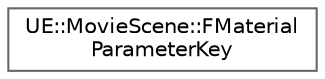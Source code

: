 digraph "Graphical Class Hierarchy"
{
 // INTERACTIVE_SVG=YES
 // LATEX_PDF_SIZE
  bgcolor="transparent";
  edge [fontname=Helvetica,fontsize=10,labelfontname=Helvetica,labelfontsize=10];
  node [fontname=Helvetica,fontsize=10,shape=box,height=0.2,width=0.4];
  rankdir="LR";
  Node0 [id="Node000000",label="UE::MovieScene::FMaterial\lParameterKey",height=0.2,width=0.4,color="grey40", fillcolor="white", style="filled",URL="$d7/da1/structUE_1_1MovieScene_1_1FMaterialParameterKey.html",tooltip=" "];
}
